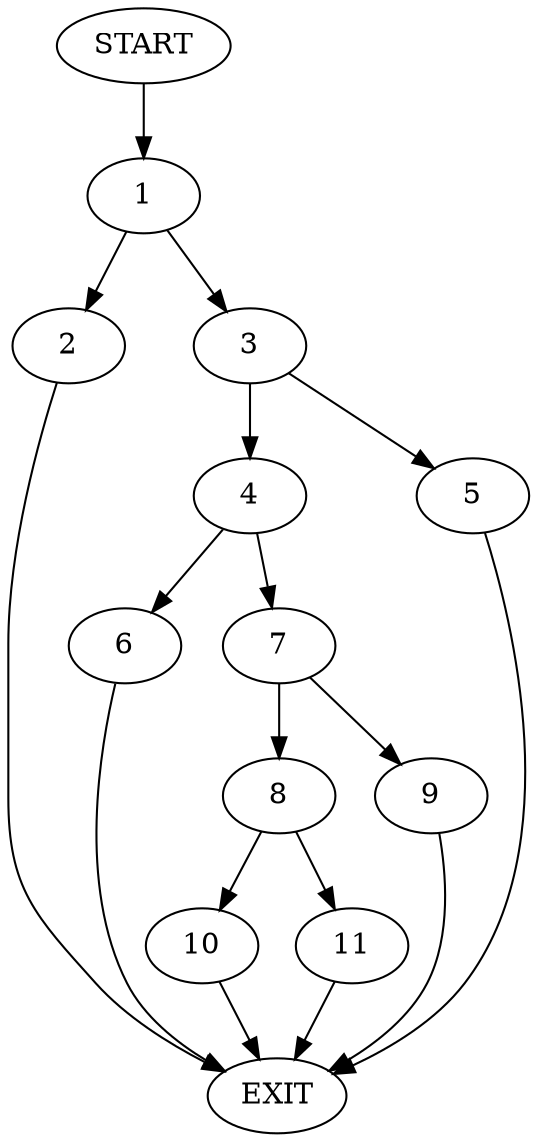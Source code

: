 digraph {
0 [label="START"]
12 [label="EXIT"]
0 -> 1
1 -> 2
1 -> 3
2 -> 12
3 -> 4
3 -> 5
5 -> 12
4 -> 6
4 -> 7
7 -> 8
7 -> 9
6 -> 12
8 -> 10
8 -> 11
9 -> 12
10 -> 12
11 -> 12
}
